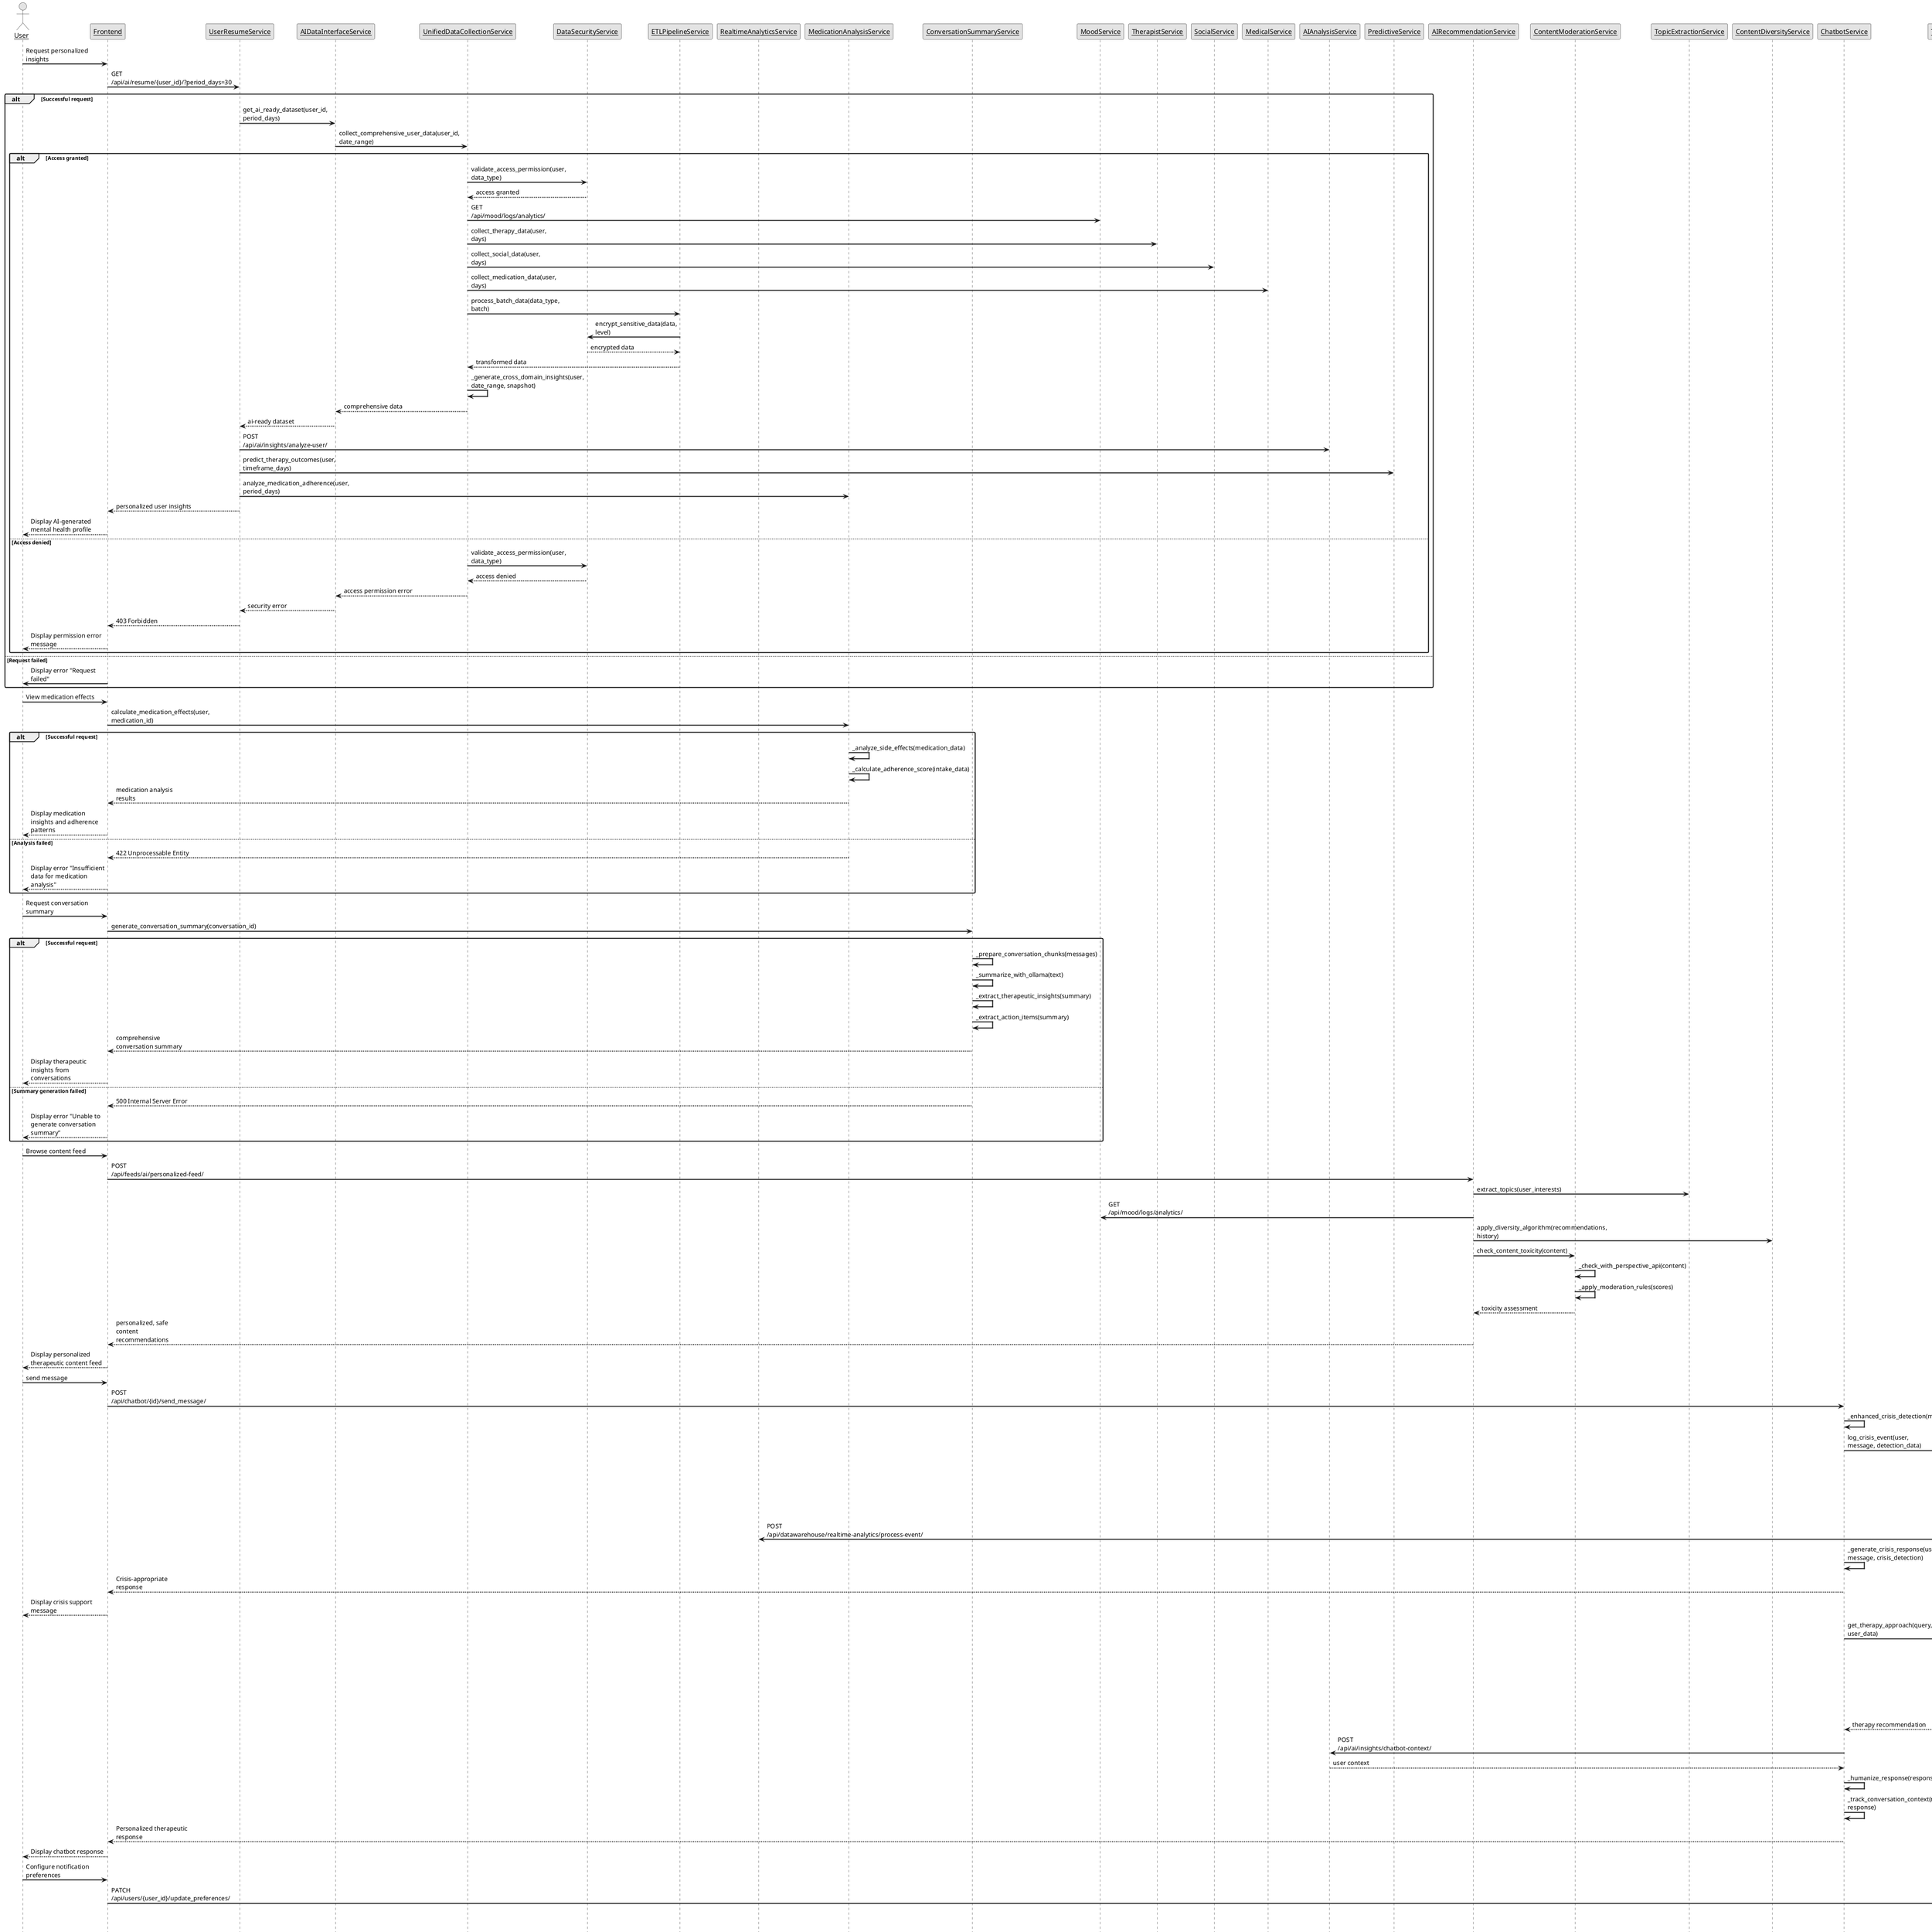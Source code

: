 @startuml

skinparam sequenceArrowThickness 2
skinparam roundcorner 5
skinparam maxmessagesize 160
skinparam sequenceParticipant underline
skinparam handwritten false
skinparam monochrome true

actor "User" as user
participant "Frontend" as frontend
participant "UserResumeService" as userResumeService
participant "AIDataInterfaceService" as aiDataInterface
participant "UnifiedDataCollectionService" as unifiedCollection
participant "DataSecurityService" as dataSecurity
participant "ETLPipelineService" as etlService
participant "RealtimeAnalyticsService" as realtimeAnalytics
participant "MedicationAnalysisService" as medicationService
participant "ConversationSummaryService" as conversationService
participant "MoodService" as moodService
participant "TherapistService" as therapistService
participant "SocialService" as socialService
participant "MedicalService" as medicalService
participant "AIAnalysisService" as aiAnalysis
participant "PredictiveService" as predictiveService
participant "AIRecommendationService" as recommendationService
participant "ContentModerationService" as moderationService
participant "TopicExtractionService" as topicService
participant "ContentDiversityService" as diversityService
participant "ChatbotService" as chatbotService
participant "TherapyRAGService" as ragService
participant "LocalVectorStore" as vectorStore
participant "CrisisMonitoringService" as crisisService
participant "EnhancedNotificationService" as notificationService

user -> frontend : Request personalized insights
frontend -> userResumeService : GET /api/ai/resume/{user_id}/?period_days=30

alt Successful request
  userResumeService -> aiDataInterface : get_ai_ready_dataset(user_id, period_days)
  aiDataInterface -> unifiedCollection : collect_comprehensive_user_data(user_id, date_range)
  
  alt Access granted
    unifiedCollection -> dataSecurity : validate_access_permission(user, data_type)
    dataSecurity --> unifiedCollection : access granted
    unifiedCollection -> moodService : GET /api/mood/logs/analytics/
    unifiedCollection -> therapistService : collect_therapy_data(user, days)
    unifiedCollection -> socialService : collect_social_data(user, days)
    unifiedCollection -> medicalService : collect_medication_data(user, days)
    unifiedCollection -> etlService : process_batch_data(data_type, batch)
    etlService -> dataSecurity : encrypt_sensitive_data(data, level)
    dataSecurity --> etlService : encrypted data
    etlService --> unifiedCollection : transformed data
    unifiedCollection -> unifiedCollection : _generate_cross_domain_insights(user, date_range, snapshot)
    unifiedCollection --> aiDataInterface : comprehensive data
    aiDataInterface --> userResumeService : ai-ready dataset
    userResumeService -> aiAnalysis : POST /api/ai/insights/analyze-user/
    userResumeService -> predictiveService : predict_therapy_outcomes(user, timeframe_days)
    userResumeService -> medicationService : analyze_medication_adherence(user, period_days)
    userResumeService --> frontend : personalized user insights
    frontend --> user : Display AI-generated mental health profile
  else Access denied
    unifiedCollection -> dataSecurity : validate_access_permission(user, data_type)
    dataSecurity --> unifiedCollection : access denied
    unifiedCollection --> aiDataInterface : access permission error
    aiDataInterface --> userResumeService : security error
    userResumeService --> frontend : 403 Forbidden
    frontend --> user : Display permission error message
  end
  
else Request failed
  frontend -> user : Display error "Request failed"
end

user -> frontend : View medication effects
frontend -> medicationService : calculate_medication_effects(user, medication_id)

alt Successful request
  medicationService -> medicationService : _analyze_side_effects(medication_data)
  medicationService -> medicationService : _calculate_adherence_score(intake_data)
  medicationService --> frontend : medication analysis results
  frontend --> user : Display medication insights and adherence patterns
else Analysis failed
  medicationService --> frontend : 422 Unprocessable Entity
  frontend --> user : Display error "Insufficient data for medication analysis"
end

user -> frontend : Request conversation summary
frontend -> conversationService : generate_conversation_summary(conversation_id)

alt Successful request
  conversationService -> conversationService : _prepare_conversation_chunks(messages)
  conversationService -> conversationService : _summarize_with_ollama(text)
  conversationService -> conversationService : _extract_therapeutic_insights(summary)
  conversationService -> conversationService : _extract_action_items(summary)
  conversationService --> frontend : comprehensive conversation summary
  frontend --> user : Display therapeutic insights from conversations
else Summary generation failed
  conversationService --> frontend : 500 Internal Server Error
  frontend --> user : Display error "Unable to generate conversation summary"
end

user -> frontend : Browse content feed
frontend -> recommendationService : POST /api/feeds/ai/personalized-feed/
recommendationService -> topicService : extract_topics(user_interests)
recommendationService -> moodService : GET /api/mood/logs/analytics/
recommendationService -> diversityService : apply_diversity_algorithm(recommendations, history)
recommendationService -> moderationService : check_content_toxicity(content)
moderationService -> moderationService : _check_with_perspective_api(content)
moderationService -> moderationService : _apply_moderation_rules(scores)
moderationService --> recommendationService : toxicity assessment
recommendationService --> frontend : personalized, safe content recommendations
frontend --> user : Display personalized therapeutic content feed

user -> frontend : send message
frontend -> chatbotService : POST /api/chatbot/{id}/send_message/
chatbotService -> chatbotService : _enhanced_crisis_detection(message)
chatbotService -> crisisService : log_crisis_event(user, message, detection_data)
crisisService -> crisisService : _determine_crisis_level(confidence)
crisisService -> crisisService : _trigger_immediate_response(user, crisis_event)
crisisService -> notificationService : send_notification(priority=urgent)
crisisService -> realtimeAnalytics : POST /api/datawarehouse/realtime-analytics/process-event/
chatbotService -> chatbotService : _generate_crisis_response(user, message, crisis_detection)
chatbotService --> frontend : Crisis-appropriate response
frontend --> user : Display crisis support message
chatbotService -> ragService : get_therapy_approach(query, user_data)
ragService -> vectorStore : search_similar_chunks(query, limit)
vectorStore --> ragService : relevant therapy passages
ragService -> ragService : _apply_expert_rules(query, therapy_type, confidence)
ragService --> chatbotService : therapy recommendation
chatbotService -> aiAnalysis : POST /api/ai/insights/chatbot-context/
aiAnalysis --> chatbotService : user context
chatbotService -> chatbotService : _humanize_response(response_text)
chatbotService -> chatbotService : _track_conversation_context(message, response)
chatbotService --> frontend : Personalized therapeutic response
frontend --> user : Display chatbot response

user -> frontend : Configure notification preferences
frontend -> notificationService : PATCH /api/users/{user_id}/update_preferences/
notificationService -> notificationService : update_notification_preference_settings(user, preferences)
notificationService -> notificationService : schedule_notification(recipient, type, message, timestamp)
notificationService -> medicalService : get_medication_schedule(user)
medicalService --> notificationService : upcoming medications
notificationService -> notificationService : _determine_delivery_channel(recipient, "medication", "medium")
notificationService --> user : Medication reminder notification
crisisService -> notificationService : broadcast_to_group("therapists", "crisis_alert", crisis_data)
notificationService -> notificationService : _format_notification("crisis", title, message)
notificationService -> therapistService : notify_crisis_team_members(crisis_data)
user -> frontend : View personal mental health tips
frontend -> recommendationService : GET /api/ai/recommendations/
recommendationService --> frontend : therapeutic suggestions
frontend -> notificationService : POST /api/notifications/
notificationService --> user : Mental health tip notification

@enduml
